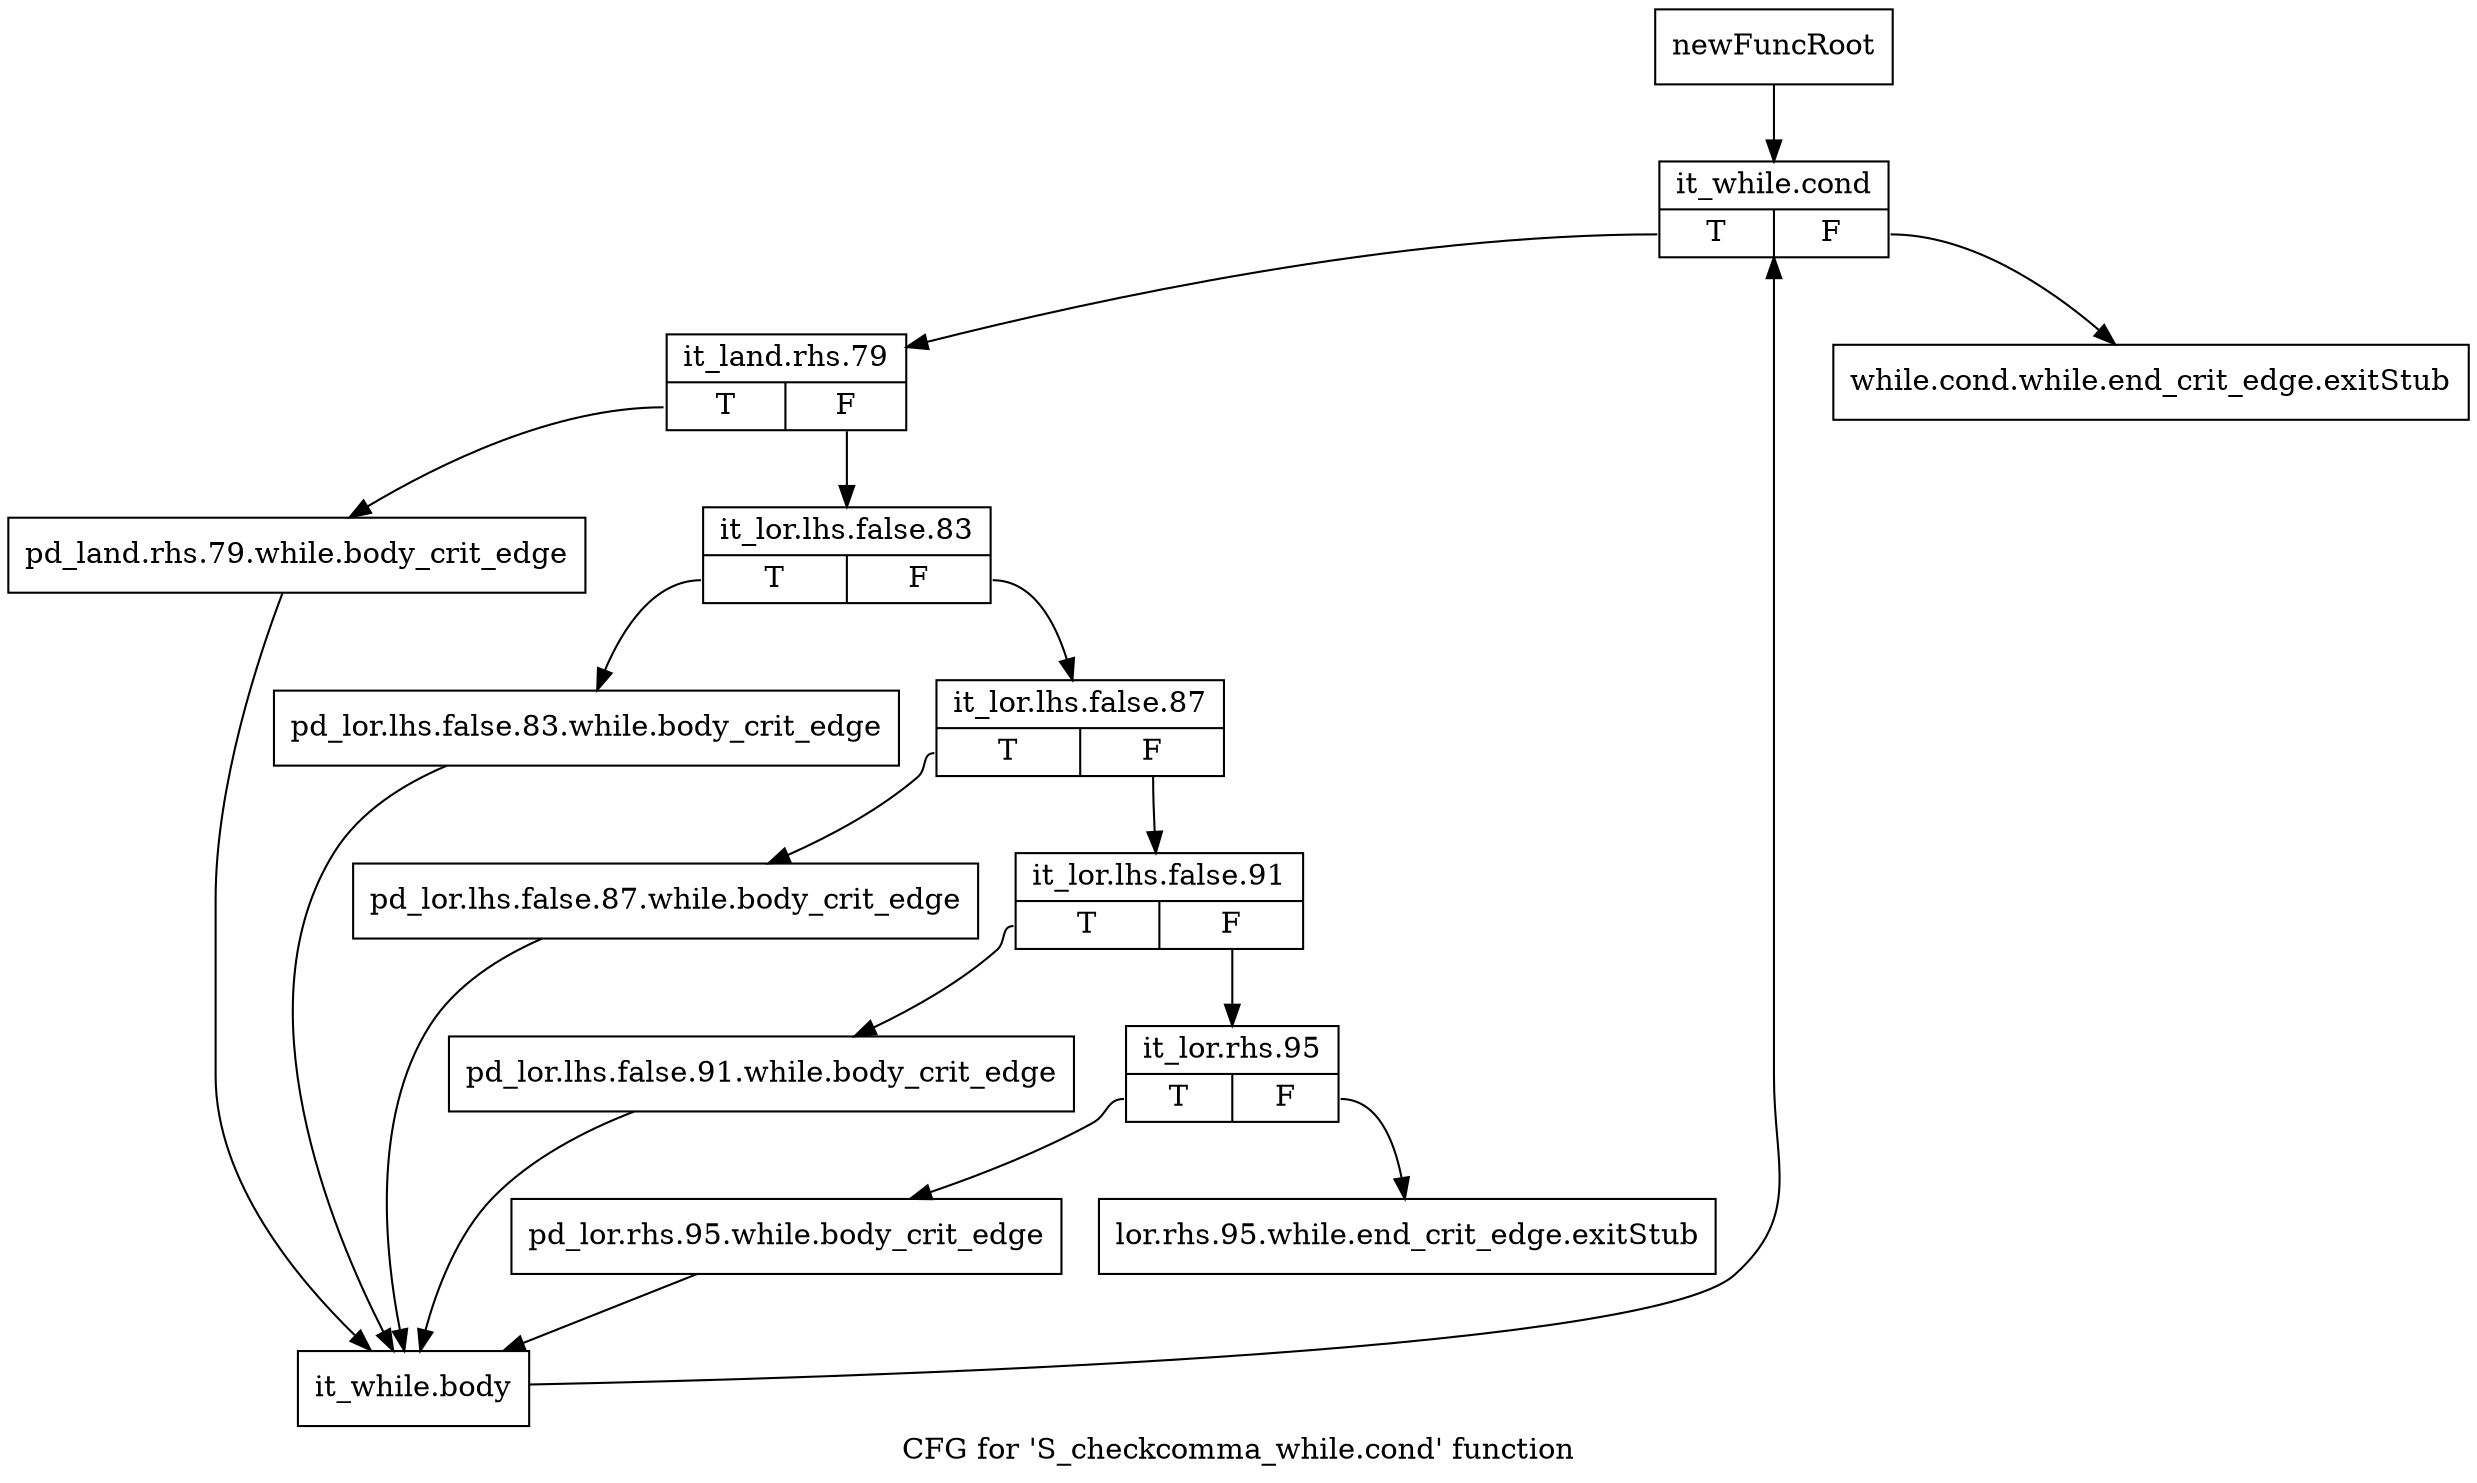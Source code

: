 digraph "CFG for 'S_checkcomma_while.cond' function" {
	label="CFG for 'S_checkcomma_while.cond' function";

	Node0x57a90d0 [shape=record,label="{newFuncRoot}"];
	Node0x57a90d0 -> Node0x57a9630;
	Node0x57a9590 [shape=record,label="{while.cond.while.end_crit_edge.exitStub}"];
	Node0x57a95e0 [shape=record,label="{lor.rhs.95.while.end_crit_edge.exitStub}"];
	Node0x57a9630 [shape=record,label="{it_while.cond|{<s0>T|<s1>F}}"];
	Node0x57a9630:s0 -> Node0x57a9680;
	Node0x57a9630:s1 -> Node0x57a9590;
	Node0x57a9680 [shape=record,label="{it_land.rhs.79|{<s0>T|<s1>F}}"];
	Node0x57a9680:s0 -> Node0x57a9950;
	Node0x57a9680:s1 -> Node0x57a96d0;
	Node0x57a96d0 [shape=record,label="{it_lor.lhs.false.83|{<s0>T|<s1>F}}"];
	Node0x57a96d0:s0 -> Node0x57a9900;
	Node0x57a96d0:s1 -> Node0x57a9720;
	Node0x57a9720 [shape=record,label="{it_lor.lhs.false.87|{<s0>T|<s1>F}}"];
	Node0x57a9720:s0 -> Node0x57a98b0;
	Node0x57a9720:s1 -> Node0x57a9770;
	Node0x57a9770 [shape=record,label="{it_lor.lhs.false.91|{<s0>T|<s1>F}}"];
	Node0x57a9770:s0 -> Node0x57a9860;
	Node0x57a9770:s1 -> Node0x57a97c0;
	Node0x57a97c0 [shape=record,label="{it_lor.rhs.95|{<s0>T|<s1>F}}"];
	Node0x57a97c0:s0 -> Node0x57a9810;
	Node0x57a97c0:s1 -> Node0x57a95e0;
	Node0x57a9810 [shape=record,label="{pd_lor.rhs.95.while.body_crit_edge}"];
	Node0x57a9810 -> Node0x57a99a0;
	Node0x57a9860 [shape=record,label="{pd_lor.lhs.false.91.while.body_crit_edge}"];
	Node0x57a9860 -> Node0x57a99a0;
	Node0x57a98b0 [shape=record,label="{pd_lor.lhs.false.87.while.body_crit_edge}"];
	Node0x57a98b0 -> Node0x57a99a0;
	Node0x57a9900 [shape=record,label="{pd_lor.lhs.false.83.while.body_crit_edge}"];
	Node0x57a9900 -> Node0x57a99a0;
	Node0x57a9950 [shape=record,label="{pd_land.rhs.79.while.body_crit_edge}"];
	Node0x57a9950 -> Node0x57a99a0;
	Node0x57a99a0 [shape=record,label="{it_while.body}"];
	Node0x57a99a0 -> Node0x57a9630;
}
